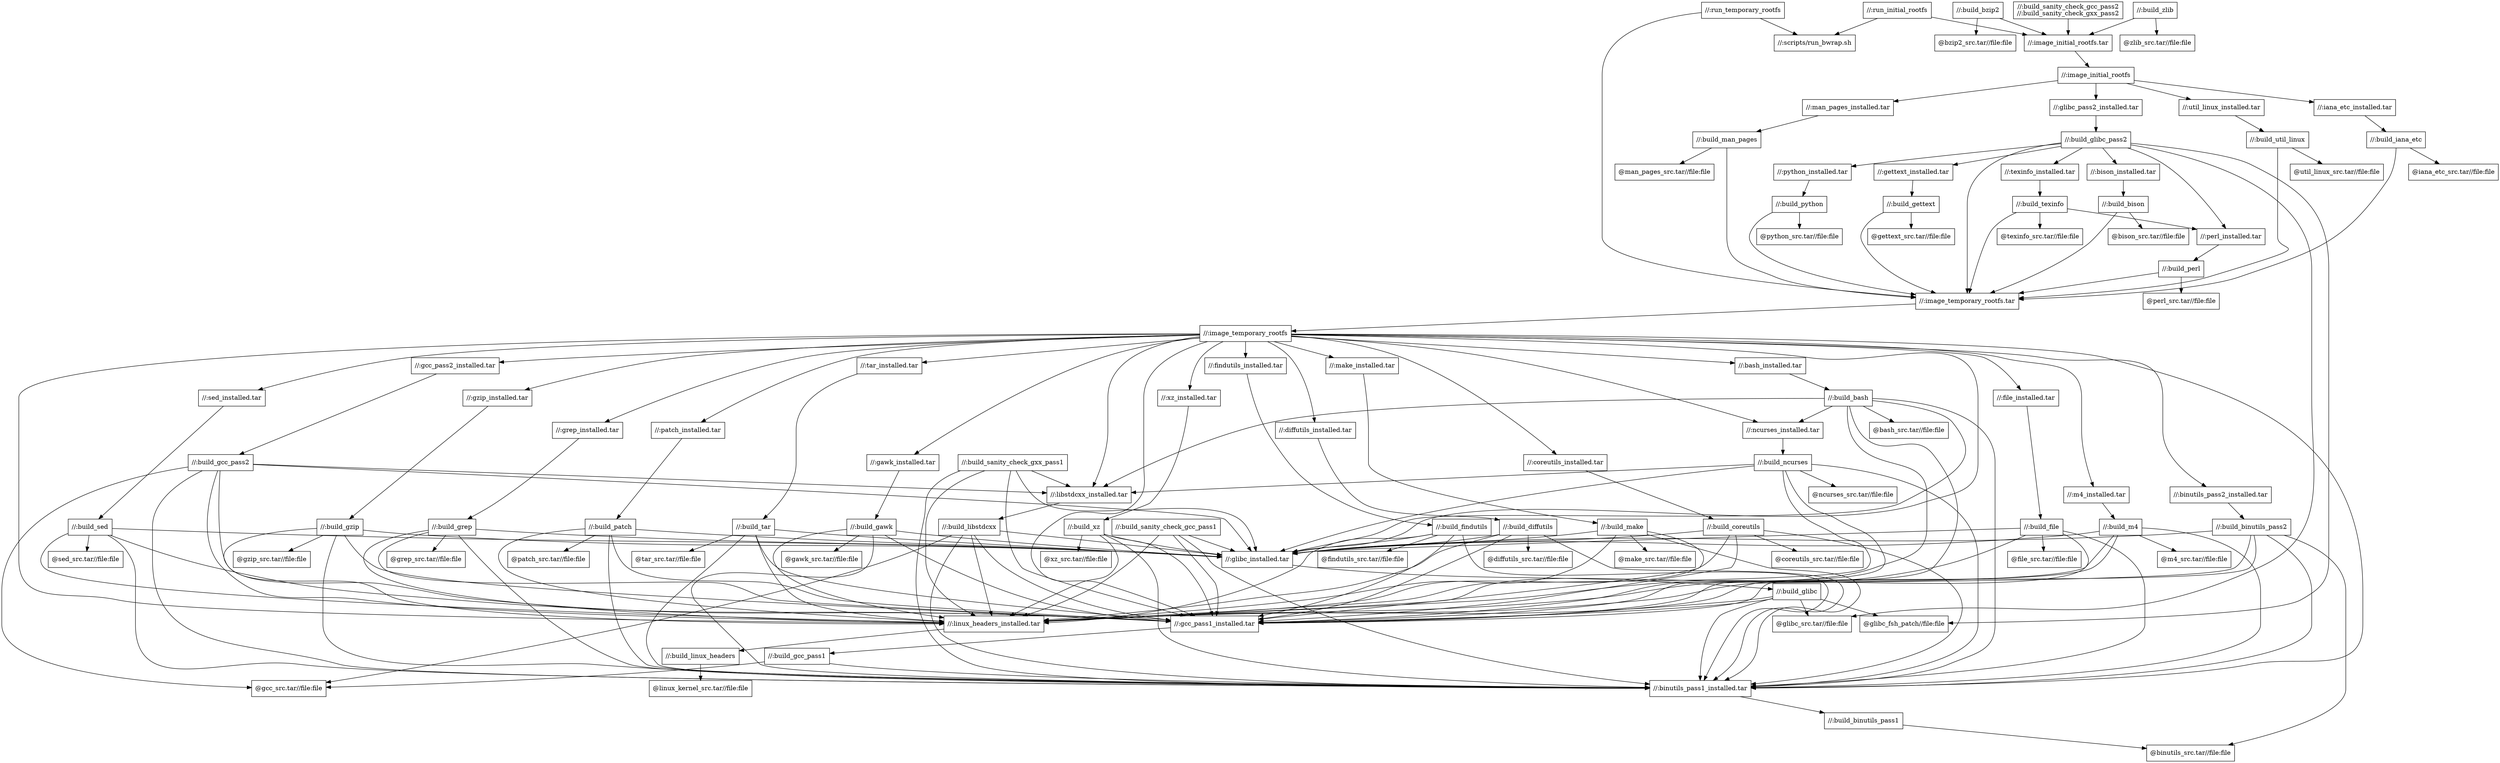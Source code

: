 digraph mygraph {
  node [shape=box];
  "//:build_sanity_check_gcc_pass2\n//:build_sanity_check_gxx_pass2"
  "//:build_sanity_check_gcc_pass2\n//:build_sanity_check_gxx_pass2" -> "//:image_initial_rootfs.tar"
  "//:build_bzip2"
  "//:build_bzip2" -> "//:image_initial_rootfs.tar"
  "//:build_bzip2" -> "@bzip2_src.tar//file:file"
  "@bzip2_src.tar//file:file"
  "//:build_sanity_check_gxx_pass1"
  "//:build_sanity_check_gxx_pass1" -> "//:binutils_pass1_installed.tar"
  "//:build_sanity_check_gxx_pass1" -> "//:gcc_pass1_installed.tar"
  "//:build_sanity_check_gxx_pass1" -> "//:glibc_installed.tar"
  "//:build_sanity_check_gxx_pass1" -> "//:linux_headers_installed.tar"
  "//:build_sanity_check_gxx_pass1" -> "//:libstdcxx_installed.tar"
  "//:run_temporary_rootfs"
  "//:run_temporary_rootfs" -> "//:image_temporary_rootfs.tar"
  "//:run_temporary_rootfs" -> "//:scripts/run_bwrap.sh"
  "//:build_zlib"
  "//:build_zlib" -> "//:image_initial_rootfs.tar"
  "//:build_zlib" -> "@zlib_src.tar//file:file"
  "@zlib_src.tar//file:file"
  "//:build_sanity_check_gcc_pass1"
  "//:build_sanity_check_gcc_pass1" -> "//:binutils_pass1_installed.tar"
  "//:build_sanity_check_gcc_pass1" -> "//:gcc_pass1_installed.tar"
  "//:build_sanity_check_gcc_pass1" -> "//:glibc_installed.tar"
  "//:build_sanity_check_gcc_pass1" -> "//:linux_headers_installed.tar"
  "//:run_initial_rootfs"
  "//:run_initial_rootfs" -> "//:image_initial_rootfs.tar"
  "//:run_initial_rootfs" -> "//:scripts/run_bwrap.sh"
  "//:scripts/run_bwrap.sh"
  "//:image_initial_rootfs.tar"
  "//:image_initial_rootfs.tar" -> "//:image_initial_rootfs"
  "//:image_initial_rootfs"
  "//:image_initial_rootfs" -> "//:glibc_pass2_installed.tar"
  "//:image_initial_rootfs" -> "//:man_pages_installed.tar"
  "//:image_initial_rootfs" -> "//:iana_etc_installed.tar"
  "//:image_initial_rootfs" -> "//:util_linux_installed.tar"
  "//:iana_etc_installed.tar"
  "//:iana_etc_installed.tar" -> "//:build_iana_etc"
  "//:build_iana_etc"
  "//:build_iana_etc" -> "@iana_etc_src.tar//file:file"
  "//:build_iana_etc" -> "//:image_temporary_rootfs.tar"
  "@iana_etc_src.tar//file:file"
  "//:man_pages_installed.tar"
  "//:man_pages_installed.tar" -> "//:build_man_pages"
  "//:build_man_pages"
  "//:build_man_pages" -> "//:image_temporary_rootfs.tar"
  "//:build_man_pages" -> "@man_pages_src.tar//file:file"
  "//:glibc_pass2_installed.tar"
  "//:glibc_pass2_installed.tar" -> "//:build_glibc_pass2"
  "//:build_glibc_pass2"
  "//:build_glibc_pass2" -> "//:image_temporary_rootfs.tar"
  "//:build_glibc_pass2" -> "//:bison_installed.tar"
  "//:build_glibc_pass2" -> "@glibc_src.tar//file:file"
  "//:build_glibc_pass2" -> "//:python_installed.tar"
  "//:build_glibc_pass2" -> "@glibc_fsh_patch//file:file"
  "//:build_glibc_pass2" -> "//:texinfo_installed.tar"
  "//:build_glibc_pass2" -> "//:perl_installed.tar"
  "//:build_glibc_pass2" -> "//:gettext_installed.tar"
  "//:gettext_installed.tar"
  "//:gettext_installed.tar" -> "//:build_gettext"
  "//:texinfo_installed.tar"
  "//:texinfo_installed.tar" -> "//:build_texinfo"
  "//:build_texinfo"
  "//:build_texinfo" -> "//:image_temporary_rootfs.tar"
  "//:build_texinfo" -> "@texinfo_src.tar//file:file"
  "//:build_texinfo" -> "//:perl_installed.tar"
  "//:perl_installed.tar"
  "//:perl_installed.tar" -> "//:build_perl"
  "//:build_perl"
  "//:build_perl" -> "@perl_src.tar//file:file"
  "//:build_perl" -> "//:image_temporary_rootfs.tar"
  "@perl_src.tar//file:file"
  "@texinfo_src.tar//file:file"
  "//:bison_installed.tar"
  "//:bison_installed.tar" -> "//:build_bison"
  "//:build_bison"
  "//:build_bison" -> "//:image_temporary_rootfs.tar"
  "//:build_bison" -> "@bison_src.tar//file:file"
  "@bison_src.tar//file:file"
  "//:util_linux_installed.tar"
  "//:util_linux_installed.tar" -> "//:build_util_linux"
  "//:python_installed.tar"
  "//:python_installed.tar" -> "//:build_python"
  "//:build_python"
  "//:build_python" -> "@python_src.tar//file:file"
  "//:build_python" -> "//:image_temporary_rootfs.tar"
  "@python_src.tar//file:file"
  "//:build_gettext"
  "//:build_gettext" -> "//:image_temporary_rootfs.tar"
  "//:build_gettext" -> "@gettext_src.tar//file:file"
  "@gettext_src.tar//file:file"
  "@man_pages_src.tar//file:file"
  "//:build_util_linux"
  "//:build_util_linux" -> "//:image_temporary_rootfs.tar"
  "//:build_util_linux" -> "@util_linux_src.tar//file:file"
  "@util_linux_src.tar//file:file"
  "//:image_temporary_rootfs.tar"
  "//:image_temporary_rootfs.tar" -> "//:image_temporary_rootfs"
  "//:image_temporary_rootfs"
  "//:image_temporary_rootfs" -> "//:binutils_pass1_installed.tar"
  "//:image_temporary_rootfs" -> "//:gcc_pass1_installed.tar"
  "//:image_temporary_rootfs" -> "//:linux_headers_installed.tar"
  "//:image_temporary_rootfs" -> "//:glibc_installed.tar"
  "//:image_temporary_rootfs" -> "//:libstdcxx_installed.tar"
  "//:image_temporary_rootfs" -> "//:m4_installed.tar"
  "//:image_temporary_rootfs" -> "//:ncurses_installed.tar"
  "//:image_temporary_rootfs" -> "//:bash_installed.tar"
  "//:image_temporary_rootfs" -> "//:coreutils_installed.tar"
  "//:image_temporary_rootfs" -> "//:diffutils_installed.tar"
  "//:image_temporary_rootfs" -> "//:file_installed.tar"
  "//:image_temporary_rootfs" -> "//:findutils_installed.tar"
  "//:image_temporary_rootfs" -> "//:gawk_installed.tar"
  "//:image_temporary_rootfs" -> "//:grep_installed.tar"
  "//:image_temporary_rootfs" -> "//:gzip_installed.tar"
  "//:image_temporary_rootfs" -> "//:make_installed.tar"
  "//:image_temporary_rootfs" -> "//:patch_installed.tar"
  "//:image_temporary_rootfs" -> "//:sed_installed.tar"
  "//:image_temporary_rootfs" -> "//:tar_installed.tar"
  "//:image_temporary_rootfs" -> "//:xz_installed.tar"
  "//:image_temporary_rootfs" -> "//:binutils_pass2_installed.tar"
  "//:image_temporary_rootfs" -> "//:gcc_pass2_installed.tar"
  "//:gcc_pass2_installed.tar"
  "//:gcc_pass2_installed.tar" -> "//:build_gcc_pass2"
  "//:build_gcc_pass2"
  "//:build_gcc_pass2" -> "//:binutils_pass1_installed.tar"
  "//:build_gcc_pass2" -> "//:gcc_pass1_installed.tar"
  "//:build_gcc_pass2" -> "//:glibc_installed.tar"
  "//:build_gcc_pass2" -> "@gcc_src.tar//file:file"
  "//:build_gcc_pass2" -> "//:linux_headers_installed.tar"
  "//:build_gcc_pass2" -> "//:libstdcxx_installed.tar"
  "//:binutils_pass2_installed.tar"
  "//:binutils_pass2_installed.tar" -> "//:build_binutils_pass2"
  "//:build_binutils_pass2"
  "//:build_binutils_pass2" -> "//:binutils_pass1_installed.tar"
  "//:build_binutils_pass2" -> "@binutils_src.tar//file:file"
  "//:build_binutils_pass2" -> "//:gcc_pass1_installed.tar"
  "//:build_binutils_pass2" -> "//:glibc_installed.tar"
  "//:build_binutils_pass2" -> "//:linux_headers_installed.tar"
  "//:xz_installed.tar"
  "//:xz_installed.tar" -> "//:build_xz"
  "//:build_xz"
  "//:build_xz" -> "//:binutils_pass1_installed.tar"
  "//:build_xz" -> "//:gcc_pass1_installed.tar"
  "//:build_xz" -> "//:glibc_installed.tar"
  "//:build_xz" -> "@xz_src.tar//file:file"
  "//:build_xz" -> "//:linux_headers_installed.tar"
  "@xz_src.tar//file:file"
  "//:tar_installed.tar"
  "//:tar_installed.tar" -> "//:build_tar"
  "//:build_tar"
  "//:build_tar" -> "//:binutils_pass1_installed.tar"
  "//:build_tar" -> "//:gcc_pass1_installed.tar"
  "//:build_tar" -> "//:glibc_installed.tar"
  "//:build_tar" -> "@tar_src.tar//file:file"
  "//:build_tar" -> "//:linux_headers_installed.tar"
  "@tar_src.tar//file:file"
  "//:sed_installed.tar"
  "//:sed_installed.tar" -> "//:build_sed"
  "//:build_sed"
  "//:build_sed" -> "//:binutils_pass1_installed.tar"
  "//:build_sed" -> "//:gcc_pass1_installed.tar"
  "//:build_sed" -> "//:glibc_installed.tar"
  "//:build_sed" -> "@sed_src.tar//file:file"
  "//:build_sed" -> "//:linux_headers_installed.tar"
  "@sed_src.tar//file:file"
  "//:patch_installed.tar"
  "//:patch_installed.tar" -> "//:build_patch"
  "//:build_patch"
  "//:build_patch" -> "@patch_src.tar//file:file"
  "//:build_patch" -> "//:binutils_pass1_installed.tar"
  "//:build_patch" -> "//:gcc_pass1_installed.tar"
  "//:build_patch" -> "//:glibc_installed.tar"
  "//:build_patch" -> "//:linux_headers_installed.tar"
  "@patch_src.tar//file:file"
  "//:make_installed.tar"
  "//:make_installed.tar" -> "//:build_make"
  "//:build_make"
  "//:build_make" -> "//:binutils_pass1_installed.tar"
  "//:build_make" -> "//:gcc_pass1_installed.tar"
  "//:build_make" -> "//:glibc_installed.tar"
  "//:build_make" -> "//:linux_headers_installed.tar"
  "//:build_make" -> "@make_src.tar//file:file"
  "@make_src.tar//file:file"
  "//:gzip_installed.tar"
  "//:gzip_installed.tar" -> "//:build_gzip"
  "//:build_gzip"
  "//:build_gzip" -> "//:binutils_pass1_installed.tar"
  "//:build_gzip" -> "//:gcc_pass1_installed.tar"
  "//:build_gzip" -> "@gzip_src.tar//file:file"
  "//:build_gzip" -> "//:glibc_installed.tar"
  "//:build_gzip" -> "//:linux_headers_installed.tar"
  "@gzip_src.tar//file:file"
  "//:grep_installed.tar"
  "//:grep_installed.tar" -> "//:build_grep"
  "//:build_grep"
  "//:build_grep" -> "//:binutils_pass1_installed.tar"
  "//:build_grep" -> "//:gcc_pass1_installed.tar"
  "//:build_grep" -> "@grep_src.tar//file:file"
  "//:build_grep" -> "//:glibc_installed.tar"
  "//:build_grep" -> "//:linux_headers_installed.tar"
  "@grep_src.tar//file:file"
  "//:gawk_installed.tar"
  "//:gawk_installed.tar" -> "//:build_gawk"
  "//:build_gawk"
  "//:build_gawk" -> "//:binutils_pass1_installed.tar"
  "//:build_gawk" -> "@gawk_src.tar//file:file"
  "//:build_gawk" -> "//:gcc_pass1_installed.tar"
  "//:build_gawk" -> "//:glibc_installed.tar"
  "//:build_gawk" -> "//:linux_headers_installed.tar"
  "@gawk_src.tar//file:file"
  "//:findutils_installed.tar"
  "//:findutils_installed.tar" -> "//:build_findutils"
  "//:build_findutils"
  "//:build_findutils" -> "//:binutils_pass1_installed.tar"
  "//:build_findutils" -> "//:gcc_pass1_installed.tar"
  "//:build_findutils" -> "//:glibc_installed.tar"
  "//:build_findutils" -> "//:linux_headers_installed.tar"
  "//:build_findutils" -> "@findutils_src.tar//file:file"
  "@findutils_src.tar//file:file"
  "//:file_installed.tar"
  "//:file_installed.tar" -> "//:build_file"
  "//:build_file"
  "//:build_file" -> "//:binutils_pass1_installed.tar"
  "//:build_file" -> "//:gcc_pass1_installed.tar"
  "//:build_file" -> "//:glibc_installed.tar"
  "//:build_file" -> "@file_src.tar//file:file"
  "//:build_file" -> "//:linux_headers_installed.tar"
  "@file_src.tar//file:file"
  "//:diffutils_installed.tar"
  "//:diffutils_installed.tar" -> "//:build_diffutils"
  "//:build_diffutils"
  "//:build_diffutils" -> "//:binutils_pass1_installed.tar"
  "//:build_diffutils" -> "@diffutils_src.tar//file:file"
  "//:build_diffutils" -> "//:gcc_pass1_installed.tar"
  "//:build_diffutils" -> "//:glibc_installed.tar"
  "//:build_diffutils" -> "//:linux_headers_installed.tar"
  "@diffutils_src.tar//file:file"
  "//:coreutils_installed.tar"
  "//:coreutils_installed.tar" -> "//:build_coreutils"
  "//:build_coreutils"
  "//:build_coreutils" -> "//:binutils_pass1_installed.tar"
  "//:build_coreutils" -> "//:gcc_pass1_installed.tar"
  "//:build_coreutils" -> "//:glibc_installed.tar"
  "//:build_coreutils" -> "@coreutils_src.tar//file:file"
  "//:build_coreutils" -> "//:linux_headers_installed.tar"
  "@coreutils_src.tar//file:file"
  "//:bash_installed.tar"
  "//:bash_installed.tar" -> "//:build_bash"
  "//:build_bash"
  "//:build_bash" -> "//:binutils_pass1_installed.tar"
  "//:build_bash" -> "//:gcc_pass1_installed.tar"
  "//:build_bash" -> "//:glibc_installed.tar"
  "//:build_bash" -> "//:linux_headers_installed.tar"
  "//:build_bash" -> "@bash_src.tar//file:file"
  "//:build_bash" -> "//:libstdcxx_installed.tar"
  "//:build_bash" -> "//:ncurses_installed.tar"
  "@bash_src.tar//file:file"
  "//:ncurses_installed.tar"
  "//:ncurses_installed.tar" -> "//:build_ncurses"
  "//:build_ncurses"
  "//:build_ncurses" -> "//:binutils_pass1_installed.tar"
  "//:build_ncurses" -> "//:gcc_pass1_installed.tar"
  "//:build_ncurses" -> "//:glibc_installed.tar"
  "//:build_ncurses" -> "@ncurses_src.tar//file:file"
  "//:build_ncurses" -> "//:libstdcxx_installed.tar"
  "//:build_ncurses" -> "//:linux_headers_installed.tar"
  "@ncurses_src.tar//file:file"
  "//:m4_installed.tar"
  "//:m4_installed.tar" -> "//:build_m4"
  "//:build_m4"
  "//:build_m4" -> "//:binutils_pass1_installed.tar"
  "//:build_m4" -> "//:gcc_pass1_installed.tar"
  "//:build_m4" -> "//:glibc_installed.tar"
  "//:build_m4" -> "@m4_src.tar//file:file"
  "//:build_m4" -> "//:linux_headers_installed.tar"
  "@m4_src.tar//file:file"
  "//:libstdcxx_installed.tar"
  "//:libstdcxx_installed.tar" -> "//:build_libstdcxx"
  "//:build_libstdcxx"
  "//:build_libstdcxx" -> "//:binutils_pass1_installed.tar"
  "//:build_libstdcxx" -> "//:gcc_pass1_installed.tar"
  "//:build_libstdcxx" -> "//:glibc_installed.tar"
  "//:build_libstdcxx" -> "@gcc_src.tar//file:file"
  "//:build_libstdcxx" -> "//:linux_headers_installed.tar"
  "//:glibc_installed.tar"
  "//:glibc_installed.tar" -> "//:build_glibc"
  "//:build_glibc"
  "//:build_glibc" -> "@glibc_src.tar//file:file"
  "//:build_glibc" -> "//:linux_headers_installed.tar"
  "//:build_glibc" -> "@glibc_fsh_patch//file:file"
  "//:build_glibc" -> "//:binutils_pass1_installed.tar"
  "//:build_glibc" -> "//:gcc_pass1_installed.tar"
  "@glibc_fsh_patch//file:file"
  "@glibc_src.tar//file:file"
  "//:linux_headers_installed.tar"
  "//:linux_headers_installed.tar" -> "//:build_linux_headers"
  "//:build_linux_headers"
  "//:build_linux_headers" -> "@linux_kernel_src.tar//file:file"
  "@linux_kernel_src.tar//file:file"
  "//:gcc_pass1_installed.tar"
  "//:gcc_pass1_installed.tar" -> "//:build_gcc_pass1"
  "//:build_gcc_pass1"
  "//:build_gcc_pass1" -> "//:binutils_pass1_installed.tar"
  "//:build_gcc_pass1" -> "@gcc_src.tar//file:file"
  "@gcc_src.tar//file:file"
  "//:binutils_pass1_installed.tar"
  "//:binutils_pass1_installed.tar" -> "//:build_binutils_pass1"
  "//:build_binutils_pass1"
  "//:build_binutils_pass1" -> "@binutils_src.tar//file:file"
  "@binutils_src.tar//file:file"
}
